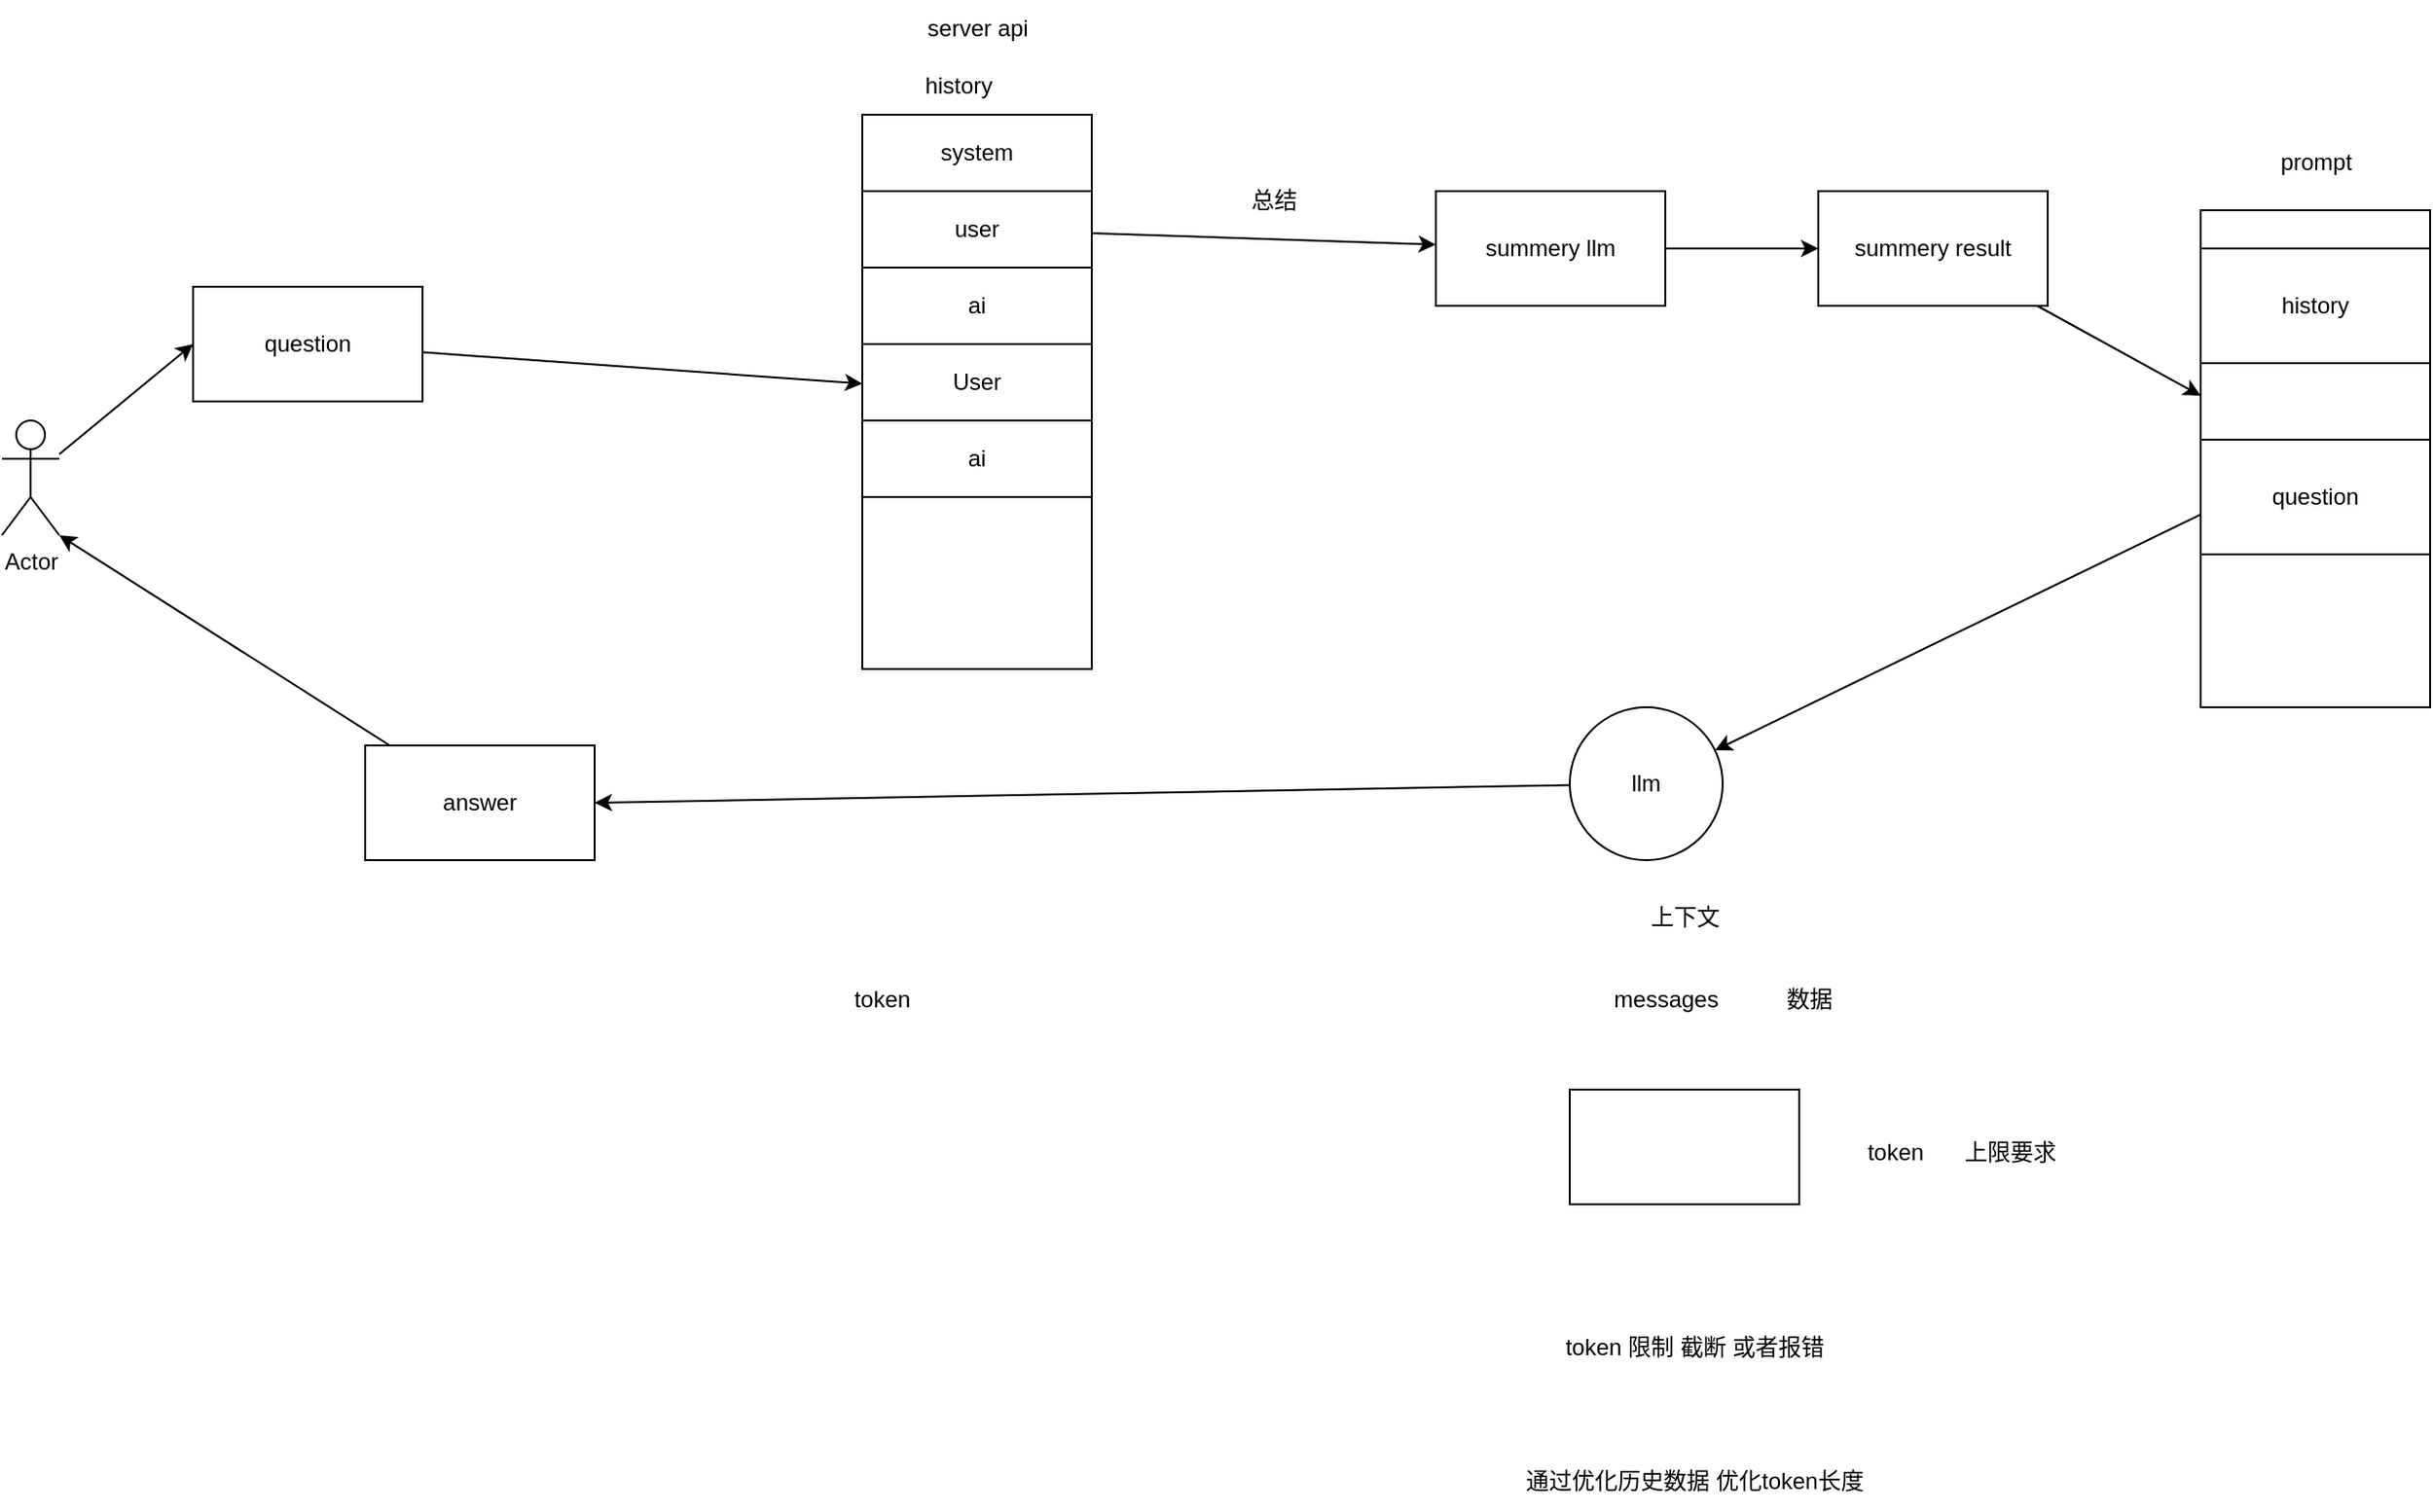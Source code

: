 <mxfile>
    <diagram id="MIK5rNRhCR1Amh6_XiF6" name="第 1 页">
        <mxGraphModel dx="1996" dy="666" grid="1" gridSize="10" guides="1" tooltips="1" connect="1" arrows="1" fold="1" page="1" pageScale="1" pageWidth="827" pageHeight="1169" math="0" shadow="0">
            <root>
                <mxCell id="0"/>
                <mxCell id="1" parent="0"/>
                <mxCell id="5" value="" style="edgeStyle=none;html=1;" edge="1" parent="1" source="3" target="4">
                    <mxGeometry relative="1" as="geometry"/>
                </mxCell>
                <mxCell id="3" value="question" style="whiteSpace=wrap;html=1;" vertex="1" parent="1">
                    <mxGeometry x="-90" y="240" width="120" height="60" as="geometry"/>
                </mxCell>
                <mxCell id="4" value="" style="whiteSpace=wrap;html=1;" vertex="1" parent="1">
                    <mxGeometry x="260" y="150" width="120" height="290" as="geometry"/>
                </mxCell>
                <mxCell id="6" value="server api" style="text;html=1;align=center;verticalAlign=middle;resizable=0;points=[];autosize=1;strokeColor=none;fillColor=none;" vertex="1" parent="1">
                    <mxGeometry x="280" y="90" width="80" height="30" as="geometry"/>
                </mxCell>
                <mxCell id="7" value="history" style="text;html=1;align=center;verticalAlign=middle;resizable=0;points=[];autosize=1;strokeColor=none;fillColor=none;" vertex="1" parent="1">
                    <mxGeometry x="280" y="120" width="60" height="30" as="geometry"/>
                </mxCell>
                <mxCell id="8" value="system" style="whiteSpace=wrap;html=1;" vertex="1" parent="1">
                    <mxGeometry x="260" y="150" width="120" height="40" as="geometry"/>
                </mxCell>
                <mxCell id="11" value="" style="edgeStyle=none;html=1;" edge="1" parent="1" source="9" target="10">
                    <mxGeometry relative="1" as="geometry"/>
                </mxCell>
                <mxCell id="17" style="edgeStyle=none;html=1;" edge="1" parent="1" source="9" target="16">
                    <mxGeometry relative="1" as="geometry"/>
                </mxCell>
                <mxCell id="9" value="user" style="whiteSpace=wrap;html=1;" vertex="1" parent="1">
                    <mxGeometry x="260" y="190" width="120" height="40" as="geometry"/>
                </mxCell>
                <mxCell id="13" value="" style="edgeStyle=none;html=1;" edge="1" parent="1" source="10" target="12">
                    <mxGeometry relative="1" as="geometry"/>
                </mxCell>
                <mxCell id="10" value="ai" style="whiteSpace=wrap;html=1;" vertex="1" parent="1">
                    <mxGeometry x="260" y="230" width="120" height="40" as="geometry"/>
                </mxCell>
                <mxCell id="15" value="" style="edgeStyle=none;html=1;" edge="1" parent="1" source="12" target="14">
                    <mxGeometry relative="1" as="geometry"/>
                </mxCell>
                <mxCell id="12" value="User" style="whiteSpace=wrap;html=1;" vertex="1" parent="1">
                    <mxGeometry x="260" y="270" width="120" height="40" as="geometry"/>
                </mxCell>
                <mxCell id="14" value="ai" style="whiteSpace=wrap;html=1;" vertex="1" parent="1">
                    <mxGeometry x="260" y="310" width="120" height="40" as="geometry"/>
                </mxCell>
                <mxCell id="20" value="" style="edgeStyle=none;html=1;" edge="1" parent="1" source="16" target="19">
                    <mxGeometry relative="1" as="geometry"/>
                </mxCell>
                <mxCell id="16" value="summery llm" style="whiteSpace=wrap;html=1;" vertex="1" parent="1">
                    <mxGeometry x="560" y="190" width="120" height="60" as="geometry"/>
                </mxCell>
                <mxCell id="18" value="总结" style="text;html=1;align=center;verticalAlign=middle;resizable=0;points=[];autosize=1;strokeColor=none;fillColor=none;" vertex="1" parent="1">
                    <mxGeometry x="450" y="180" width="50" height="30" as="geometry"/>
                </mxCell>
                <mxCell id="22" value="" style="edgeStyle=none;html=1;" edge="1" parent="1" source="19" target="21">
                    <mxGeometry relative="1" as="geometry"/>
                </mxCell>
                <mxCell id="19" value="summery result" style="whiteSpace=wrap;html=1;" vertex="1" parent="1">
                    <mxGeometry x="760" y="190" width="120" height="60" as="geometry"/>
                </mxCell>
                <mxCell id="27" style="edgeStyle=none;html=1;" edge="1" parent="1" source="21" target="26">
                    <mxGeometry relative="1" as="geometry"/>
                </mxCell>
                <mxCell id="21" value="" style="whiteSpace=wrap;html=1;" vertex="1" parent="1">
                    <mxGeometry x="960" y="200" width="120" height="260" as="geometry"/>
                </mxCell>
                <mxCell id="23" value="prompt" style="text;html=1;align=center;verticalAlign=middle;resizable=0;points=[];autosize=1;strokeColor=none;fillColor=none;" vertex="1" parent="1">
                    <mxGeometry x="990" y="160" width="60" height="30" as="geometry"/>
                </mxCell>
                <mxCell id="24" value="history" style="whiteSpace=wrap;html=1;" vertex="1" parent="1">
                    <mxGeometry x="960" y="220" width="120" height="60" as="geometry"/>
                </mxCell>
                <mxCell id="25" value="question" style="whiteSpace=wrap;html=1;" vertex="1" parent="1">
                    <mxGeometry x="960" y="320" width="120" height="60" as="geometry"/>
                </mxCell>
                <mxCell id="28" style="edgeStyle=none;html=1;" edge="1" parent="1" source="26">
                    <mxGeometry relative="1" as="geometry">
                        <mxPoint x="120" y="510" as="targetPoint"/>
                    </mxGeometry>
                </mxCell>
                <mxCell id="26" value="llm" style="ellipse;whiteSpace=wrap;html=1;" vertex="1" parent="1">
                    <mxGeometry x="630" y="460" width="80" height="80" as="geometry"/>
                </mxCell>
                <mxCell id="29" value="answer" style="whiteSpace=wrap;html=1;" vertex="1" parent="1">
                    <mxGeometry y="480" width="120" height="60" as="geometry"/>
                </mxCell>
                <mxCell id="31" style="edgeStyle=none;html=1;entryX=0;entryY=0.5;entryDx=0;entryDy=0;" edge="1" parent="1" source="30" target="3">
                    <mxGeometry relative="1" as="geometry"/>
                </mxCell>
                <mxCell id="30" value="Actor" style="shape=umlActor;verticalLabelPosition=bottom;verticalAlign=top;html=1;outlineConnect=0;" vertex="1" parent="1">
                    <mxGeometry x="-190" y="310" width="30" height="60" as="geometry"/>
                </mxCell>
                <mxCell id="32" style="edgeStyle=none;html=1;entryX=1;entryY=1;entryDx=0;entryDy=0;entryPerimeter=0;" edge="1" parent="1" source="29" target="30">
                    <mxGeometry relative="1" as="geometry"/>
                </mxCell>
                <mxCell id="34" value="token" style="text;html=1;align=center;verticalAlign=middle;resizable=0;points=[];autosize=1;strokeColor=none;fillColor=none;" vertex="1" parent="1">
                    <mxGeometry x="245" y="598" width="50" height="30" as="geometry"/>
                </mxCell>
                <mxCell id="35" value="" style="whiteSpace=wrap;html=1;" vertex="1" parent="1">
                    <mxGeometry x="630" y="660" width="120" height="60" as="geometry"/>
                </mxCell>
                <mxCell id="36" value="messages" style="text;html=1;align=center;verticalAlign=middle;resizable=0;points=[];autosize=1;strokeColor=none;fillColor=none;" vertex="1" parent="1">
                    <mxGeometry x="640" y="598" width="80" height="30" as="geometry"/>
                </mxCell>
                <mxCell id="37" value="上下文" style="text;html=1;align=center;verticalAlign=middle;resizable=0;points=[];autosize=1;strokeColor=none;fillColor=none;" vertex="1" parent="1">
                    <mxGeometry x="660" y="555" width="60" height="30" as="geometry"/>
                </mxCell>
                <mxCell id="38" value="数据" style="text;html=1;align=center;verticalAlign=middle;resizable=0;points=[];autosize=1;strokeColor=none;fillColor=none;" vertex="1" parent="1">
                    <mxGeometry x="730" y="598" width="50" height="30" as="geometry"/>
                </mxCell>
                <mxCell id="39" value="token" style="text;html=1;align=center;verticalAlign=middle;resizable=0;points=[];autosize=1;strokeColor=none;fillColor=none;" vertex="1" parent="1">
                    <mxGeometry x="775" y="678" width="50" height="30" as="geometry"/>
                </mxCell>
                <mxCell id="40" value="上限要求" style="text;html=1;align=center;verticalAlign=middle;resizable=0;points=[];autosize=1;strokeColor=none;fillColor=none;" vertex="1" parent="1">
                    <mxGeometry x="825" y="678" width="70" height="30" as="geometry"/>
                </mxCell>
                <mxCell id="41" value="token 限制 截断 或者报错" style="text;html=1;align=center;verticalAlign=middle;resizable=0;points=[];autosize=1;strokeColor=none;fillColor=none;" vertex="1" parent="1">
                    <mxGeometry x="615" y="780" width="160" height="30" as="geometry"/>
                </mxCell>
                <mxCell id="42" value="通过优化历史数据 优化token长度" style="text;html=1;align=center;verticalAlign=middle;resizable=0;points=[];autosize=1;strokeColor=none;fillColor=none;" vertex="1" parent="1">
                    <mxGeometry x="595" y="850" width="200" height="30" as="geometry"/>
                </mxCell>
            </root>
        </mxGraphModel>
    </diagram>
    <diagram id="E8xWN2iFGT8pbiowvbv0" name="第 2 页">
        <mxGraphModel dx="1169" dy="1835" grid="1" gridSize="10" guides="1" tooltips="1" connect="1" arrows="1" fold="1" page="1" pageScale="1" pageWidth="827" pageHeight="1169" math="0" shadow="0">
            <root>
                <mxCell id="0"/>
                <mxCell id="1" parent="0"/>
                <mxCell id="n1VvIkEPmhPP0vjJoLti-7" value="" style="edgeStyle=none;html=1;" edge="1" parent="1" source="n1VvIkEPmhPP0vjJoLti-1" target="n1VvIkEPmhPP0vjJoLti-6">
                    <mxGeometry relative="1" as="geometry"/>
                </mxCell>
                <mxCell id="n1VvIkEPmhPP0vjJoLti-31" style="edgeStyle=none;html=1;" edge="1" parent="1" source="n1VvIkEPmhPP0vjJoLti-1" target="n1VvIkEPmhPP0vjJoLti-29">
                    <mxGeometry relative="1" as="geometry"/>
                </mxCell>
                <mxCell id="n1VvIkEPmhPP0vjJoLti-1" value="RAG" style="text;html=1;align=center;verticalAlign=middle;resizable=0;points=[];autosize=1;strokeColor=none;fillColor=none;" vertex="1" parent="1">
                    <mxGeometry x="370" y="38" width="50" height="30" as="geometry"/>
                </mxCell>
                <mxCell id="n1VvIkEPmhPP0vjJoLti-4" value="" style="edgeStyle=none;html=1;" edge="1" parent="1" source="n1VvIkEPmhPP0vjJoLti-2" target="n1VvIkEPmhPP0vjJoLti-3">
                    <mxGeometry relative="1" as="geometry"/>
                </mxCell>
                <mxCell id="n1VvIkEPmhPP0vjJoLti-2" value="回复&amp;nbsp;" style="text;html=1;align=center;verticalAlign=middle;resizable=0;points=[];autosize=1;strokeColor=none;fillColor=none;" vertex="1" parent="1">
                    <mxGeometry x="75" y="38" width="50" height="30" as="geometry"/>
                </mxCell>
                <mxCell id="n1VvIkEPmhPP0vjJoLti-30" value="" style="edgeStyle=none;html=1;" edge="1" parent="1" source="n1VvIkEPmhPP0vjJoLti-3" target="n1VvIkEPmhPP0vjJoLti-29">
                    <mxGeometry relative="1" as="geometry"/>
                </mxCell>
                <mxCell id="n1VvIkEPmhPP0vjJoLti-3" value="幻觉？" style="text;html=1;align=center;verticalAlign=middle;resizable=0;points=[];autosize=1;strokeColor=none;fillColor=none;" vertex="1" parent="1">
                    <mxGeometry x="200" y="38" width="60" height="30" as="geometry"/>
                </mxCell>
                <mxCell id="n1VvIkEPmhPP0vjJoLti-5" style="edgeStyle=none;html=1;entryX=-0.083;entryY=0.567;entryDx=0;entryDy=0;entryPerimeter=0;" edge="1" parent="1" source="n1VvIkEPmhPP0vjJoLti-3" target="n1VvIkEPmhPP0vjJoLti-1">
                    <mxGeometry relative="1" as="geometry"/>
                </mxCell>
                <mxCell id="n1VvIkEPmhPP0vjJoLti-12" style="edgeStyle=none;html=1;" edge="1" parent="1" source="n1VvIkEPmhPP0vjJoLti-6" target="n1VvIkEPmhPP0vjJoLti-9">
                    <mxGeometry relative="1" as="geometry"/>
                </mxCell>
                <mxCell id="n1VvIkEPmhPP0vjJoLti-6" value="业务知识" style="text;html=1;align=center;verticalAlign=middle;resizable=0;points=[];autosize=1;strokeColor=none;fillColor=none;" vertex="1" parent="1">
                    <mxGeometry x="360" y="148" width="70" height="30" as="geometry"/>
                </mxCell>
                <mxCell id="n1VvIkEPmhPP0vjJoLti-8" value="数据导入&amp;nbsp;" style="text;html=1;align=center;verticalAlign=middle;resizable=0;points=[];autosize=1;strokeColor=none;fillColor=none;" vertex="1" parent="1">
                    <mxGeometry x="465" y="58" width="70" height="30" as="geometry"/>
                </mxCell>
                <mxCell id="n1VvIkEPmhPP0vjJoLti-14" value="" style="edgeStyle=none;html=1;" edge="1" parent="1" source="n1VvIkEPmhPP0vjJoLti-9" target="n1VvIkEPmhPP0vjJoLti-13">
                    <mxGeometry relative="1" as="geometry"/>
                </mxCell>
                <mxCell id="n1VvIkEPmhPP0vjJoLti-9" value="1. 业务支持文档库" style="text;html=1;align=center;verticalAlign=middle;resizable=0;points=[];autosize=1;strokeColor=none;fillColor=none;" vertex="1" parent="1">
                    <mxGeometry x="460" y="118" width="120" height="30" as="geometry"/>
                </mxCell>
                <mxCell id="n1VvIkEPmhPP0vjJoLti-10" value="自定义hook&amp;nbsp;" style="text;html=1;align=center;verticalAlign=middle;resizable=0;points=[];autosize=1;strokeColor=none;fillColor=none;" vertex="1" parent="1">
                    <mxGeometry x="525" y="-32" width="90" height="30" as="geometry"/>
                </mxCell>
                <mxCell id="n1VvIkEPmhPP0vjJoLti-11" value="usestate&lt;div&gt;匹配不到&amp;nbsp;&lt;/div&gt;&lt;div&gt;理解不了用户的语义&lt;/div&gt;&lt;div&gt;匹配率比较低&lt;/div&gt;" style="text;html=1;align=center;verticalAlign=middle;resizable=0;points=[];autosize=1;strokeColor=none;fillColor=none;" vertex="1" parent="1">
                    <mxGeometry x="615" y="-62" width="130" height="70" as="geometry"/>
                </mxCell>
                <mxCell id="n1VvIkEPmhPP0vjJoLti-16" value="" style="edgeStyle=none;html=1;" edge="1" parent="1" source="n1VvIkEPmhPP0vjJoLti-13" target="n1VvIkEPmhPP0vjJoLti-15">
                    <mxGeometry relative="1" as="geometry"/>
                </mxCell>
                <mxCell id="n1VvIkEPmhPP0vjJoLti-13" value="2. 文档向量化&amp;nbsp; 对文档进行分割&amp;nbsp; 较小的 语义连贯的 chunks" style="text;html=1;align=center;verticalAlign=middle;resizable=0;points=[];autosize=1;strokeColor=none;fillColor=none;" vertex="1" parent="1">
                    <mxGeometry x="355" y="228" width="330" height="30" as="geometry"/>
                </mxCell>
                <mxCell id="n1VvIkEPmhPP0vjJoLti-18" value="" style="edgeStyle=none;html=1;" edge="1" parent="1" source="n1VvIkEPmhPP0vjJoLti-15" target="n1VvIkEPmhPP0vjJoLti-17">
                    <mxGeometry relative="1" as="geometry"/>
                </mxCell>
                <mxCell id="n1VvIkEPmhPP0vjJoLti-15" value="3. 预训练好的嵌入模型" style="text;html=1;align=center;verticalAlign=middle;resizable=0;points=[];autosize=1;strokeColor=none;fillColor=none;" vertex="1" parent="1">
                    <mxGeometry x="450" y="338" width="140" height="30" as="geometry"/>
                </mxCell>
                <mxCell id="n1VvIkEPmhPP0vjJoLti-17" value="输出 向量数据库 存储了所有文本片段以及嵌入向量 chromadb pinaceone" style="text;html=1;align=center;verticalAlign=middle;resizable=0;points=[];autosize=1;strokeColor=none;fillColor=none;" vertex="1" parent="1">
                    <mxGeometry x="315" y="448" width="410" height="30" as="geometry"/>
                </mxCell>
                <mxCell id="n1VvIkEPmhPP0vjJoLti-21" value="" style="edgeStyle=none;html=1;" edge="1" parent="1" source="n1VvIkEPmhPP0vjJoLti-19" target="n1VvIkEPmhPP0vjJoLti-20">
                    <mxGeometry relative="1" as="geometry"/>
                </mxCell>
                <mxCell id="n1VvIkEPmhPP0vjJoLti-19" value="用户查询向量化" style="text;html=1;align=center;verticalAlign=middle;resizable=0;points=[];autosize=1;strokeColor=none;fillColor=none;" vertex="1" parent="1">
                    <mxGeometry x="445" y="518" width="110" height="30" as="geometry"/>
                </mxCell>
                <mxCell id="n1VvIkEPmhPP0vjJoLti-23" value="" style="edgeStyle=none;html=1;" edge="1" parent="1" source="n1VvIkEPmhPP0vjJoLti-20" target="n1VvIkEPmhPP0vjJoLti-22">
                    <mxGeometry relative="1" as="geometry"/>
                </mxCell>
                <mxCell id="n1VvIkEPmhPP0vjJoLti-20" value="输入： 用户的自然语言的查询" style="text;html=1;align=center;verticalAlign=middle;resizable=0;points=[];autosize=1;strokeColor=none;fillColor=none;" vertex="1" parent="1">
                    <mxGeometry x="410" y="628" width="180" height="30" as="geometry"/>
                </mxCell>
                <mxCell id="n1VvIkEPmhPP0vjJoLti-25" value="" style="edgeStyle=none;html=1;" edge="1" parent="1" source="n1VvIkEPmhPP0vjJoLti-22" target="n1VvIkEPmhPP0vjJoLti-24">
                    <mxGeometry relative="1" as="geometry"/>
                </mxCell>
                <mxCell id="n1VvIkEPmhPP0vjJoLti-22" value="处理：使用同一个嵌入模型将这个查询转换成一个嵌入向量" style="text;html=1;align=center;verticalAlign=middle;resizable=0;points=[];autosize=1;strokeColor=none;fillColor=none;" vertex="1" parent="1">
                    <mxGeometry x="330" y="738" width="340" height="30" as="geometry"/>
                </mxCell>
                <mxCell id="n1VvIkEPmhPP0vjJoLti-24" value="输出：一个代表用户查询语义的向量" style="text;html=1;align=center;verticalAlign=middle;resizable=0;points=[];autosize=1;strokeColor=none;fillColor=none;" vertex="1" parent="1">
                    <mxGeometry x="390" y="848" width="220" height="30" as="geometry"/>
                </mxCell>
                <mxCell id="n1VvIkEPmhPP0vjJoLti-26" value="根据向量相似度进行搜索" style="text;html=1;align=center;verticalAlign=middle;resizable=0;points=[];autosize=1;strokeColor=none;fillColor=none;" vertex="1" parent="1">
                    <mxGeometry x="400" y="898" width="160" height="30" as="geometry"/>
                </mxCell>
                <mxCell id="n1VvIkEPmhPP0vjJoLti-27" value="电商" style="text;html=1;align=center;verticalAlign=middle;resizable=0;points=[];autosize=1;strokeColor=none;fillColor=none;" vertex="1" parent="1">
                    <mxGeometry x="685" y="68" width="50" height="30" as="geometry"/>
                </mxCell>
                <mxCell id="n1VvIkEPmhPP0vjJoLti-28" value="餐饮" style="text;html=1;align=center;verticalAlign=middle;resizable=0;points=[];autosize=1;strokeColor=none;fillColor=none;" vertex="1" parent="1">
                    <mxGeometry x="685" y="130" width="50" height="30" as="geometry"/>
                </mxCell>
                <mxCell id="n1VvIkEPmhPP0vjJoLti-29" value="幻觉？" style="text;html=1;align=center;verticalAlign=middle;resizable=0;points=[];autosize=1;strokeColor=none;fillColor=none;" vertex="1" parent="1">
                    <mxGeometry x="200" y="148" width="60" height="30" as="geometry"/>
                </mxCell>
                <mxCell id="n1VvIkEPmhPP0vjJoLti-32" value="减少" style="text;html=1;align=center;verticalAlign=middle;resizable=0;points=[];autosize=1;strokeColor=none;fillColor=none;" vertex="1" parent="1">
                    <mxGeometry x="265" y="98" width="50" height="30" as="geometry"/>
                </mxCell>
            </root>
        </mxGraphModel>
    </diagram>
    <diagram id="QisiKyQujwNHJgkSGhEI" name="第 3 页">
        <mxGraphModel dx="1169" dy="666" grid="1" gridSize="10" guides="1" tooltips="1" connect="1" arrows="1" fold="1" page="1" pageScale="1" pageWidth="827" pageHeight="1169" math="0" shadow="0">
            <root>
                <mxCell id="0"/>
                <mxCell id="1" parent="0"/>
                <mxCell id="pwDGB_J0ym878k6vXt42-1" value="TOOL" style="text;html=1;align=center;verticalAlign=middle;resizable=0;points=[];autosize=1;strokeColor=none;fillColor=none;" vertex="1" parent="1">
                    <mxGeometry x="370" y="48" width="60" height="30" as="geometry"/>
                </mxCell>
                <mxCell id="pwDGB_J0ym878k6vXt42-5" value="" style="edgeStyle=none;html=1;" edge="1" parent="1" source="pwDGB_J0ym878k6vXt42-3" target="pwDGB_J0ym878k6vXt42-4">
                    <mxGeometry relative="1" as="geometry"/>
                </mxCell>
                <mxCell id="pwDGB_J0ym878k6vXt42-3" value="Actor" style="shape=umlActor;verticalLabelPosition=bottom;verticalAlign=top;html=1;outlineConnect=0;" vertex="1" parent="1">
                    <mxGeometry x="120" y="170" width="30" height="60" as="geometry"/>
                </mxCell>
                <mxCell id="pwDGB_J0ym878k6vXt42-6" style="edgeStyle=none;html=1;" edge="1" parent="1" source="pwDGB_J0ym878k6vXt42-4">
                    <mxGeometry relative="1" as="geometry">
                        <mxPoint x="440" y="200" as="targetPoint"/>
                    </mxGeometry>
                </mxCell>
                <mxCell id="pwDGB_J0ym878k6vXt42-4" value="question" style="whiteSpace=wrap;html=1;verticalAlign=top;" vertex="1" parent="1">
                    <mxGeometry x="245" y="170" width="120" height="60" as="geometry"/>
                </mxCell>
                <mxCell id="pwDGB_J0ym878k6vXt42-9" value="" style="edgeStyle=none;html=1;" edge="1" parent="1" source="pwDGB_J0ym878k6vXt42-7" target="pwDGB_J0ym878k6vXt42-8">
                    <mxGeometry relative="1" as="geometry"/>
                </mxCell>
                <mxCell id="pwDGB_J0ym878k6vXt42-7" value="gettools" style="text;html=1;align=center;verticalAlign=middle;resizable=0;points=[];autosize=1;strokeColor=none;fillColor=none;" vertex="1" parent="1">
                    <mxGeometry x="365" y="168" width="70" height="30" as="geometry"/>
                </mxCell>
                <mxCell id="pwDGB_J0ym878k6vXt42-14" value="" style="edgeStyle=none;html=1;" edge="1" parent="1" source="pwDGB_J0ym878k6vXt42-8" target="pwDGB_J0ym878k6vXt42-13">
                    <mxGeometry relative="1" as="geometry"/>
                </mxCell>
                <mxCell id="pwDGB_J0ym878k6vXt42-8" value="tool1：fs 文件处理 输出文件 读文件" style="whiteSpace=wrap;html=1;" vertex="1" parent="1">
                    <mxGeometry x="490" y="153" width="120" height="60" as="geometry"/>
                </mxCell>
                <mxCell id="pwDGB_J0ym878k6vXt42-12" value="" style="edgeStyle=none;html=1;" edge="1" parent="1" source="pwDGB_J0ym878k6vXt42-10" target="pwDGB_J0ym878k6vXt42-11">
                    <mxGeometry relative="1" as="geometry"/>
                </mxCell>
                <mxCell id="pwDGB_J0ym878k6vXt42-27" value="" style="edgeStyle=none;html=1;" edge="1" parent="1" source="pwDGB_J0ym878k6vXt42-10" target="pwDGB_J0ym878k6vXt42-26">
                    <mxGeometry relative="1" as="geometry"/>
                </mxCell>
                <mxCell id="pwDGB_J0ym878k6vXt42-10" value="tool2 打开浏览器&lt;br&gt;browser-use" style="whiteSpace=wrap;html=1;" vertex="1" parent="1">
                    <mxGeometry x="490" y="240" width="120" height="60" as="geometry"/>
                </mxCell>
                <mxCell id="pwDGB_J0ym878k6vXt42-21" value="" style="edgeStyle=none;html=1;" edge="1" parent="1" source="pwDGB_J0ym878k6vXt42-11" target="pwDGB_J0ym878k6vXt42-20">
                    <mxGeometry relative="1" as="geometry"/>
                </mxCell>
                <mxCell id="pwDGB_J0ym878k6vXt42-11" value="github工具&lt;br&gt;帮我们上传代码&amp;nbsp;&lt;div&gt;拉取代码&lt;div&gt;git指令&amp;nbsp;&lt;/div&gt;&lt;/div&gt;&lt;div&gt;&lt;br&gt;&lt;/div&gt;" style="whiteSpace=wrap;html=1;" vertex="1" parent="1">
                    <mxGeometry x="490" y="380" width="120" height="90" as="geometry"/>
                </mxCell>
                <mxCell id="pwDGB_J0ym878k6vXt42-17" style="edgeStyle=none;html=1;" edge="1" parent="1" source="pwDGB_J0ym878k6vXt42-13" target="pwDGB_J0ym878k6vXt42-16">
                    <mxGeometry relative="1" as="geometry"/>
                </mxCell>
                <mxCell id="pwDGB_J0ym878k6vXt42-13" value="chat" style="whiteSpace=wrap;html=1;" vertex="1" parent="1">
                    <mxGeometry x="760" y="153" width="120" height="60" as="geometry"/>
                </mxCell>
                <mxCell id="pwDGB_J0ym878k6vXt42-15" value="prompt" style="text;html=1;align=center;verticalAlign=middle;resizable=0;points=[];autosize=1;strokeColor=none;fillColor=none;" vertex="1" parent="1">
                    <mxGeometry x="780" y="100" width="60" height="30" as="geometry"/>
                </mxCell>
                <mxCell id="pwDGB_J0ym878k6vXt42-18" style="edgeStyle=none;html=1;entryX=1;entryY=0.5;entryDx=0;entryDy=0;" edge="1" parent="1" source="pwDGB_J0ym878k6vXt42-16" target="pwDGB_J0ym878k6vXt42-11">
                    <mxGeometry relative="1" as="geometry"/>
                </mxCell>
                <mxCell id="pwDGB_J0ym878k6vXt42-33" value="Function call 思路" style="edgeLabel;html=1;align=center;verticalAlign=middle;resizable=0;points=[];" vertex="1" connectable="0" parent="pwDGB_J0ym878k6vXt42-18">
                    <mxGeometry x="0.416" y="3" relative="1" as="geometry">
                        <mxPoint as="offset"/>
                    </mxGeometry>
                </mxCell>
                <mxCell id="pwDGB_J0ym878k6vXt42-25" style="edgeStyle=none;html=1;" edge="1" parent="1" source="pwDGB_J0ym878k6vXt42-16" target="pwDGB_J0ym878k6vXt42-10">
                    <mxGeometry relative="1" as="geometry"/>
                </mxCell>
                <mxCell id="pwDGB_J0ym878k6vXt42-30" value="" style="edgeStyle=none;html=1;" edge="1" parent="1" source="pwDGB_J0ym878k6vXt42-16" target="pwDGB_J0ym878k6vXt42-29">
                    <mxGeometry relative="1" as="geometry"/>
                </mxCell>
                <mxCell id="pwDGB_J0ym878k6vXt42-16" value="llm" style="ellipse;whiteSpace=wrap;html=1;" vertex="1" parent="1">
                    <mxGeometry x="870" y="420" width="80" height="80" as="geometry"/>
                </mxCell>
                <mxCell id="pwDGB_J0ym878k6vXt42-22" style="edgeStyle=none;html=1;entryX=0;entryY=1;entryDx=0;entryDy=0;" edge="1" parent="1" source="pwDGB_J0ym878k6vXt42-20" target="pwDGB_J0ym878k6vXt42-16">
                    <mxGeometry relative="1" as="geometry"/>
                </mxCell>
                <mxCell id="pwDGB_J0ym878k6vXt42-23" value="返回工具结果" style="edgeLabel;html=1;align=center;verticalAlign=middle;resizable=0;points=[];" vertex="1" connectable="0" parent="pwDGB_J0ym878k6vXt42-22">
                    <mxGeometry x="0.032" y="5" relative="1" as="geometry">
                        <mxPoint as="offset"/>
                    </mxGeometry>
                </mxCell>
                <mxCell id="pwDGB_J0ym878k6vXt42-20" value="返回结果" style="whiteSpace=wrap;html=1;" vertex="1" parent="1">
                    <mxGeometry x="490" y="565" width="120" height="60" as="geometry"/>
                </mxCell>
                <mxCell id="pwDGB_J0ym878k6vXt42-24" value="observer" style="text;html=1;align=center;verticalAlign=middle;resizable=0;points=[];autosize=1;strokeColor=none;fillColor=none;" vertex="1" parent="1">
                    <mxGeometry x="875" y="580" width="70" height="30" as="geometry"/>
                </mxCell>
                <mxCell id="pwDGB_J0ym878k6vXt42-28" style="edgeStyle=none;html=1;" edge="1" parent="1" source="pwDGB_J0ym878k6vXt42-26" target="pwDGB_J0ym878k6vXt42-16">
                    <mxGeometry relative="1" as="geometry"/>
                </mxCell>
                <mxCell id="pwDGB_J0ym878k6vXt42-26" value="返回结果" style="whiteSpace=wrap;html=1;" vertex="1" parent="1">
                    <mxGeometry x="890" y="270" width="120" height="60" as="geometry"/>
                </mxCell>
                <mxCell id="pwDGB_J0ym878k6vXt42-29" value="end" style="whiteSpace=wrap;html=1;" vertex="1" parent="1">
                    <mxGeometry x="1020" y="565" width="120" height="60" as="geometry"/>
                </mxCell>
                <mxCell id="pwDGB_J0ym878k6vXt42-31" value="&lt;b&gt;ReAct范式&lt;/b&gt;" style="text;html=1;align=center;verticalAlign=middle;resizable=0;points=[];autosize=1;strokeColor=none;fillColor=none;" vertex="1" parent="1">
                    <mxGeometry x="930" y="350" width="80" height="30" as="geometry"/>
                </mxCell>
                <mxCell id="pwDGB_J0ym878k6vXt42-40" value="" style="edgeStyle=none;html=1;" edge="1" parent="1" source="pwDGB_J0ym878k6vXt42-32" target="pwDGB_J0ym878k6vXt42-39">
                    <mxGeometry relative="1" as="geometry"/>
                </mxCell>
                <mxCell id="pwDGB_J0ym878k6vXt42-32" value="MCP" style="whiteSpace=wrap;html=1;" vertex="1" parent="1">
                    <mxGeometry x="1220" y="108" width="120" height="60" as="geometry"/>
                </mxCell>
                <mxCell id="pwDGB_J0ym878k6vXt42-34" value="&lt;b&gt;工具在本地&amp;nbsp;&lt;/b&gt;" style="text;html=1;align=center;verticalAlign=middle;resizable=0;points=[];autosize=1;strokeColor=none;fillColor=none;" vertex="1" parent="1">
                    <mxGeometry x="695" y="68" width="90" height="30" as="geometry"/>
                </mxCell>
                <mxCell id="pwDGB_J0ym878k6vXt42-37" value="" style="edgeStyle=none;html=1;" edge="1" parent="1" source="pwDGB_J0ym878k6vXt42-35" target="pwDGB_J0ym878k6vXt42-36">
                    <mxGeometry relative="1" as="geometry"/>
                </mxCell>
                <mxCell id="pwDGB_J0ym878k6vXt42-35" value="工具调用" style="text;html=1;align=center;verticalAlign=middle;resizable=0;points=[];autosize=1;strokeColor=none;fillColor=none;" vertex="1" parent="1">
                    <mxGeometry x="955" y="438" width="70" height="30" as="geometry"/>
                </mxCell>
                <mxCell id="pwDGB_J0ym878k6vXt42-36" value="1. Function name&amp;nbsp;" style="text;html=1;align=center;verticalAlign=middle;resizable=0;points=[];autosize=1;strokeColor=none;fillColor=none;" vertex="1" parent="1">
                    <mxGeometry x="1080" y="438" width="120" height="30" as="geometry"/>
                </mxCell>
                <mxCell id="pwDGB_J0ym878k6vXt42-38" value="function 执行过程" style="text;html=1;align=center;verticalAlign=middle;resizable=0;points=[];autosize=1;strokeColor=none;fillColor=none;" vertex="1" parent="1">
                    <mxGeometry x="610" y="458" width="120" height="30" as="geometry"/>
                </mxCell>
                <mxCell id="pwDGB_J0ym878k6vXt42-44" style="edgeStyle=none;html=1;" edge="1" parent="1" source="pwDGB_J0ym878k6vXt42-39">
                    <mxGeometry relative="1" as="geometry">
                        <mxPoint x="1090" y="330" as="targetPoint"/>
                    </mxGeometry>
                </mxCell>
                <mxCell id="pwDGB_J0ym878k6vXt42-39" value="server 存储工具" style="whiteSpace=wrap;html=1;" vertex="1" parent="1">
                    <mxGeometry x="1420" y="108" width="120" height="60" as="geometry"/>
                </mxCell>
                <mxCell id="pwDGB_J0ym878k6vXt42-42" style="edgeStyle=none;html=1;entryX=0.5;entryY=1;entryDx=0;entryDy=0;" edge="1" parent="1" source="pwDGB_J0ym878k6vXt42-41" target="pwDGB_J0ym878k6vXt42-39">
                    <mxGeometry relative="1" as="geometry"/>
                </mxCell>
                <mxCell id="pwDGB_J0ym878k6vXt42-43" value="connection" style="edgeLabel;html=1;align=center;verticalAlign=middle;resizable=0;points=[];" vertex="1" connectable="0" parent="pwDGB_J0ym878k6vXt42-42">
                    <mxGeometry x="-0.293" y="2" relative="1" as="geometry">
                        <mxPoint as="offset"/>
                    </mxGeometry>
                </mxCell>
                <mxCell id="pwDGB_J0ym878k6vXt42-41" value="Text" style="text;html=1;align=center;verticalAlign=middle;resizable=0;points=[];autosize=1;strokeColor=none;fillColor=none;" vertex="1" parent="1">
                    <mxGeometry x="1045" y="278" width="50" height="30" as="geometry"/>
                </mxCell>
                <mxCell id="pwDGB_J0ym878k6vXt42-45" value="有哪些工具 mcp tools" style="text;html=1;align=center;verticalAlign=middle;resizable=0;points=[];autosize=1;strokeColor=none;fillColor=none;" vertex="1" parent="1">
                    <mxGeometry x="1020" y="328" width="140" height="30" as="geometry"/>
                </mxCell>
                <mxCell id="pwDGB_J0ym878k6vXt42-46" style="edgeStyle=none;html=1;entryX=0.905;entryY=0.299;entryDx=0;entryDy=0;entryPerimeter=0;" edge="1" parent="1" source="pwDGB_J0ym878k6vXt42-45" target="pwDGB_J0ym878k6vXt42-16">
                    <mxGeometry relative="1" as="geometry"/>
                </mxCell>
                <mxCell id="pwDGB_J0ym878k6vXt42-47" value="注册" style="edgeLabel;html=1;align=center;verticalAlign=middle;resizable=0;points=[];" vertex="1" connectable="0" parent="pwDGB_J0ym878k6vXt42-46">
                    <mxGeometry x="0.293" y="3" relative="1" as="geometry">
                        <mxPoint as="offset"/>
                    </mxGeometry>
                </mxCell>
            </root>
        </mxGraphModel>
    </diagram>
</mxfile>